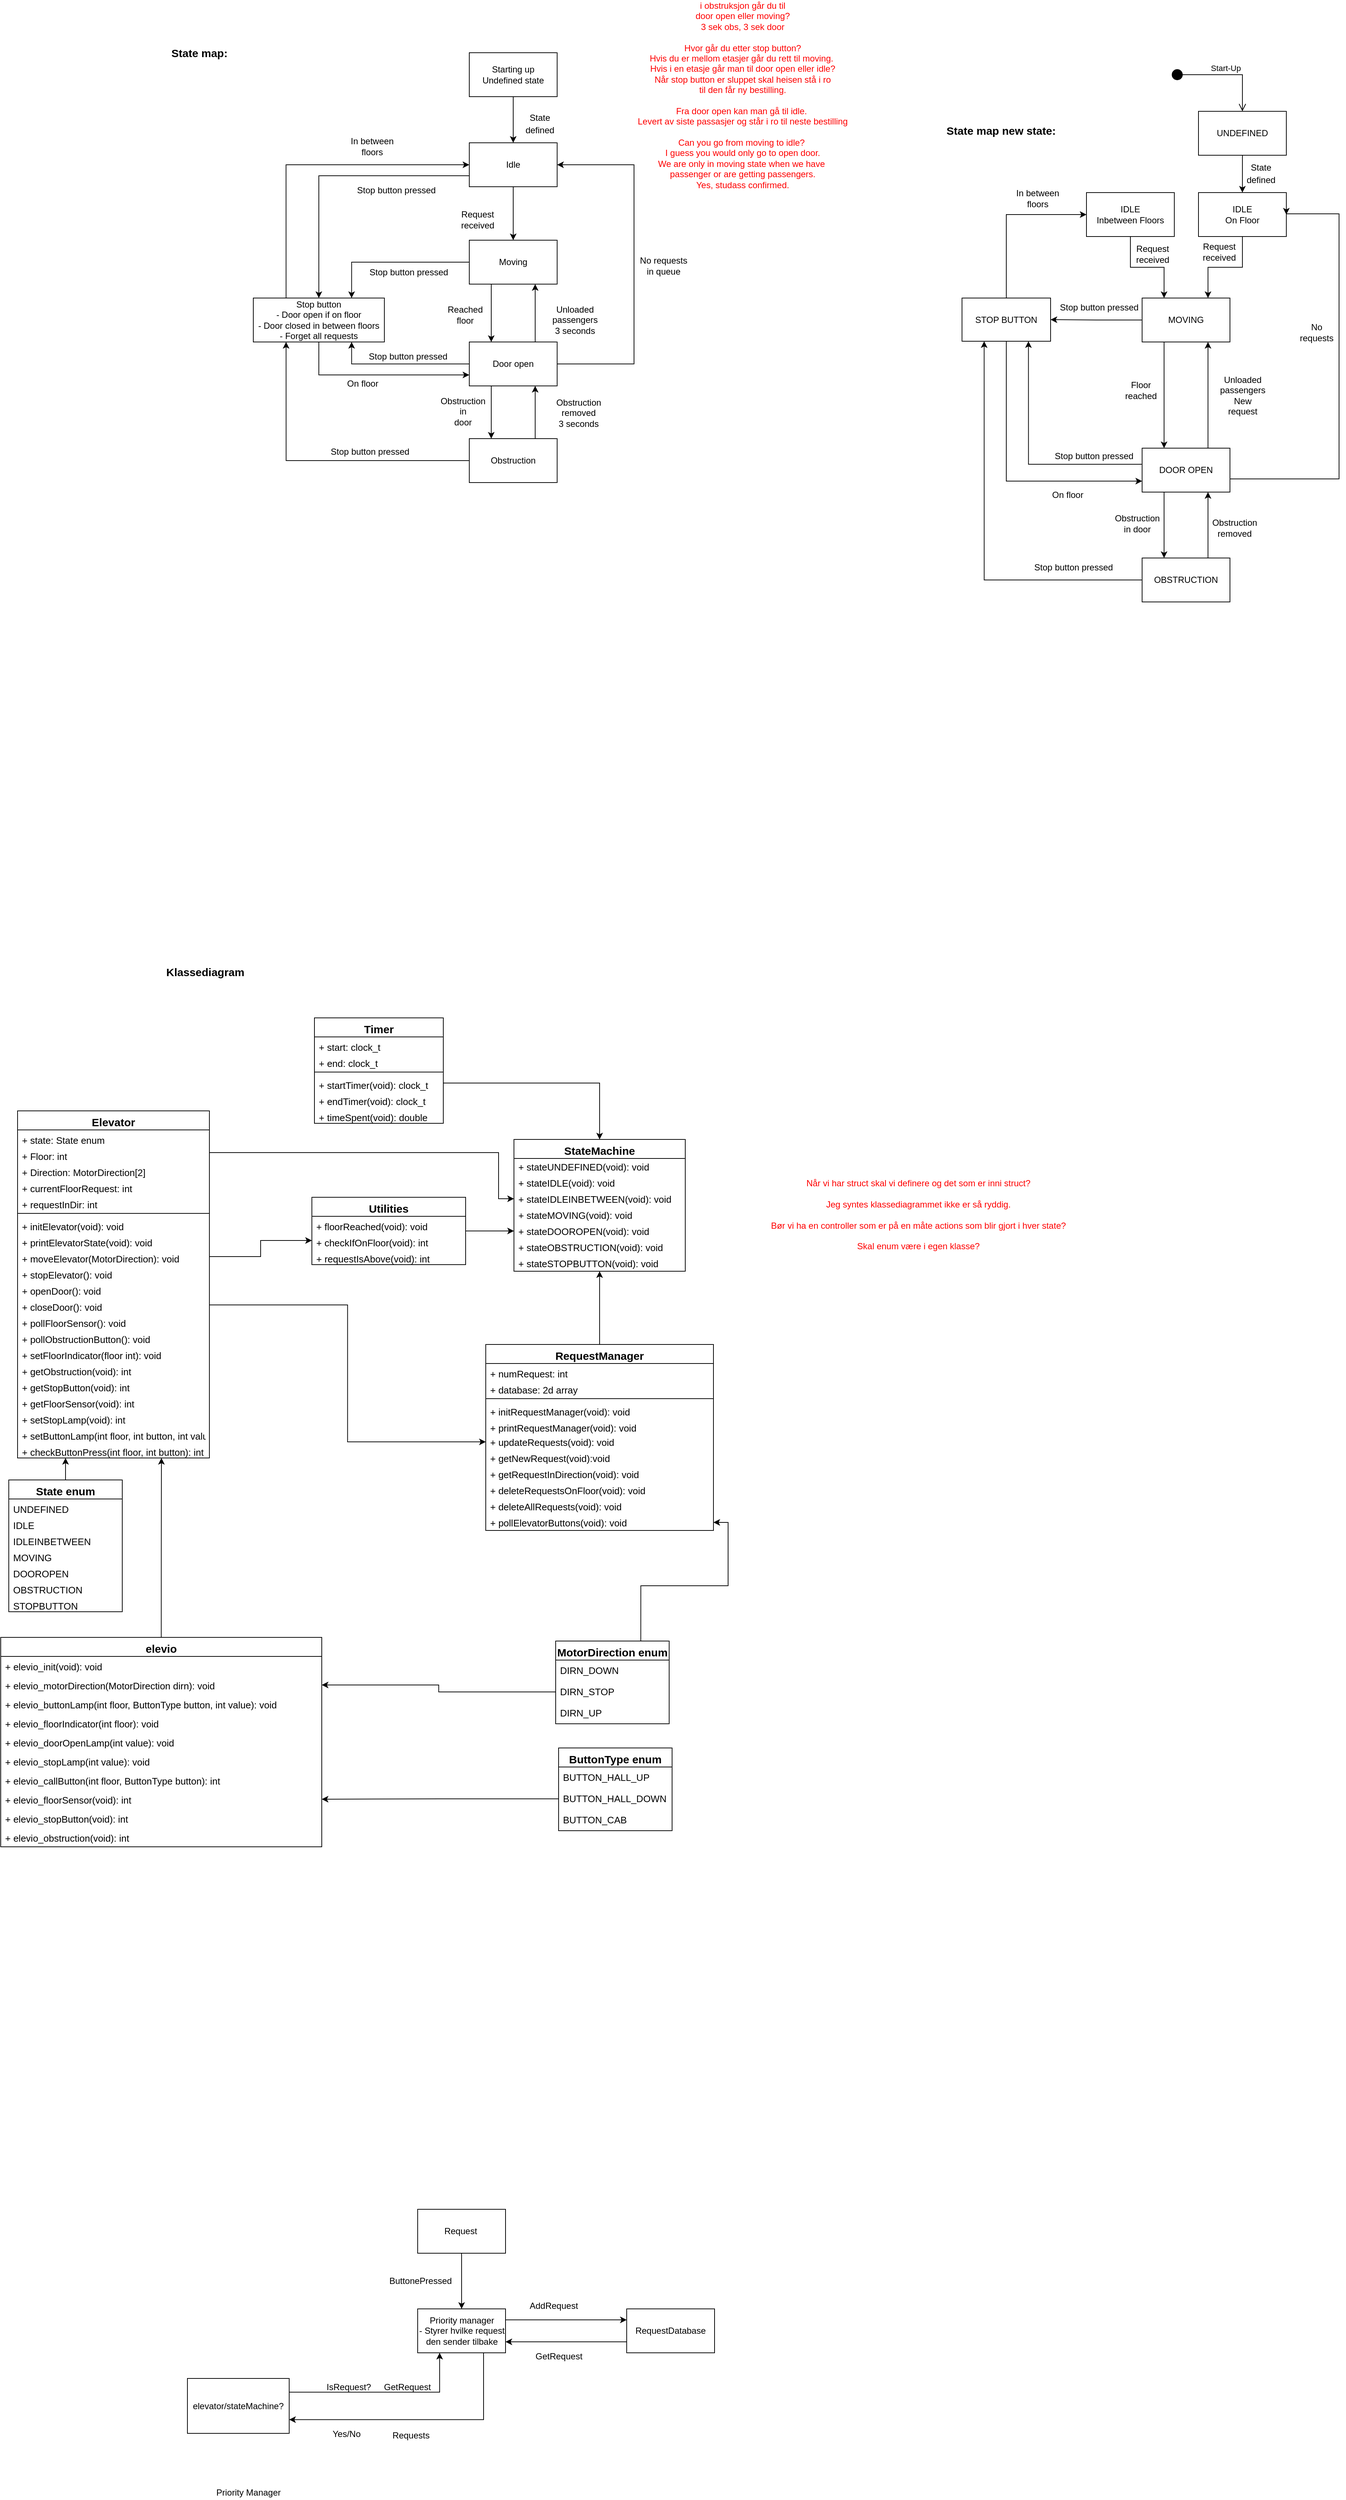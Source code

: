 <mxfile version="16.6.5" type="github">
  <diagram id="8NEq0hroGglhktnPBBMH" name="Page-1">
    <mxGraphModel dx="1985" dy="764" grid="0" gridSize="10" guides="1" tooltips="1" connect="1" arrows="1" fold="1" page="1" pageScale="1" pageWidth="827" pageHeight="1169" math="0" shadow="0">
      <root>
        <mxCell id="0" />
        <mxCell id="1" parent="0" />
        <mxCell id="E1bPl1AIaGPnapOTr_YQ-4" style="edgeStyle=orthogonalEdgeStyle;rounded=0;orthogonalLoop=1;jettySize=auto;html=1;exitX=0.5;exitY=1;exitDx=0;exitDy=0;entryX=0.5;entryY=0;entryDx=0;entryDy=0;" parent="1" source="E1bPl1AIaGPnapOTr_YQ-1" target="E1bPl1AIaGPnapOTr_YQ-2" edge="1">
          <mxGeometry relative="1" as="geometry" />
        </mxCell>
        <mxCell id="E1bPl1AIaGPnapOTr_YQ-1" value="Starting up&lt;br&gt;Undefined state" style="rounded=0;whiteSpace=wrap;html=1;" parent="1" vertex="1">
          <mxGeometry x="436" y="383" width="120" height="60" as="geometry" />
        </mxCell>
        <mxCell id="ezmMmhLHtiu1pCIrmiN--1" style="edgeStyle=orthogonalEdgeStyle;rounded=0;orthogonalLoop=1;jettySize=auto;html=1;exitX=0.5;exitY=1;exitDx=0;exitDy=0;" parent="1" source="E1bPl1AIaGPnapOTr_YQ-2" target="E1bPl1AIaGPnapOTr_YQ-5" edge="1">
          <mxGeometry relative="1" as="geometry" />
        </mxCell>
        <mxCell id="4tiK1OGF5JwUkhK5aCOU-34" style="edgeStyle=orthogonalEdgeStyle;rounded=0;orthogonalLoop=1;jettySize=auto;html=1;exitX=0;exitY=0.75;exitDx=0;exitDy=0;entryX=0.5;entryY=0;entryDx=0;entryDy=0;" parent="1" source="E1bPl1AIaGPnapOTr_YQ-2" target="E1bPl1AIaGPnapOTr_YQ-17" edge="1">
          <mxGeometry relative="1" as="geometry" />
        </mxCell>
        <mxCell id="E1bPl1AIaGPnapOTr_YQ-2" value="Idle" style="rounded=0;whiteSpace=wrap;html=1;" parent="1" vertex="1">
          <mxGeometry x="436" y="506" width="120" height="60" as="geometry" />
        </mxCell>
        <mxCell id="E1bPl1AIaGPnapOTr_YQ-13" style="edgeStyle=orthogonalEdgeStyle;rounded=0;orthogonalLoop=1;jettySize=auto;html=1;exitX=0.25;exitY=1;exitDx=0;exitDy=0;entryX=0.25;entryY=0;entryDx=0;entryDy=0;" parent="1" source="E1bPl1AIaGPnapOTr_YQ-5" target="E1bPl1AIaGPnapOTr_YQ-12" edge="1">
          <mxGeometry relative="1" as="geometry" />
        </mxCell>
        <mxCell id="E1bPl1AIaGPnapOTr_YQ-26" style="edgeStyle=orthogonalEdgeStyle;rounded=0;orthogonalLoop=1;jettySize=auto;html=1;exitX=0;exitY=0.5;exitDx=0;exitDy=0;entryX=0.75;entryY=0;entryDx=0;entryDy=0;fontSize=12;" parent="1" source="E1bPl1AIaGPnapOTr_YQ-5" target="E1bPl1AIaGPnapOTr_YQ-17" edge="1">
          <mxGeometry relative="1" as="geometry" />
        </mxCell>
        <mxCell id="E1bPl1AIaGPnapOTr_YQ-5" value="&lt;div&gt;Moving&lt;/div&gt;" style="rounded=0;whiteSpace=wrap;html=1;" parent="1" vertex="1">
          <mxGeometry x="436" y="639" width="120" height="60" as="geometry" />
        </mxCell>
        <mxCell id="E1bPl1AIaGPnapOTr_YQ-9" value="Request&lt;br&gt;received" style="text;html=1;align=center;verticalAlign=middle;resizable=0;points=[];autosize=1;strokeColor=none;fillColor=none;" parent="1" vertex="1">
          <mxGeometry x="419" y="595" width="55" height="32" as="geometry" />
        </mxCell>
        <mxCell id="E1bPl1AIaGPnapOTr_YQ-15" style="edgeStyle=orthogonalEdgeStyle;rounded=0;orthogonalLoop=1;jettySize=auto;html=1;exitX=0.75;exitY=0;exitDx=0;exitDy=0;entryX=0.75;entryY=1;entryDx=0;entryDy=0;" parent="1" source="E1bPl1AIaGPnapOTr_YQ-12" target="E1bPl1AIaGPnapOTr_YQ-5" edge="1">
          <mxGeometry relative="1" as="geometry" />
        </mxCell>
        <mxCell id="E1bPl1AIaGPnapOTr_YQ-22" style="edgeStyle=orthogonalEdgeStyle;rounded=0;orthogonalLoop=1;jettySize=auto;html=1;exitX=0.25;exitY=1;exitDx=0;exitDy=0;entryX=0.25;entryY=0;entryDx=0;entryDy=0;fontSize=12;" parent="1" source="E1bPl1AIaGPnapOTr_YQ-12" target="E1bPl1AIaGPnapOTr_YQ-18" edge="1">
          <mxGeometry relative="1" as="geometry" />
        </mxCell>
        <mxCell id="E1bPl1AIaGPnapOTr_YQ-27" style="edgeStyle=orthogonalEdgeStyle;rounded=0;orthogonalLoop=1;jettySize=auto;html=1;exitX=0;exitY=0.5;exitDx=0;exitDy=0;entryX=0.75;entryY=1;entryDx=0;entryDy=0;fontSize=12;" parent="1" source="E1bPl1AIaGPnapOTr_YQ-12" target="E1bPl1AIaGPnapOTr_YQ-17" edge="1">
          <mxGeometry relative="1" as="geometry" />
        </mxCell>
        <mxCell id="8vma9-YD2CByXny156sw-105" style="edgeStyle=orthogonalEdgeStyle;rounded=0;orthogonalLoop=1;jettySize=auto;html=1;exitX=1;exitY=0.5;exitDx=0;exitDy=0;entryX=1;entryY=0.5;entryDx=0;entryDy=0;fontSize=12;fontColor=#FF0000;" parent="1" source="E1bPl1AIaGPnapOTr_YQ-12" target="E1bPl1AIaGPnapOTr_YQ-2" edge="1">
          <mxGeometry relative="1" as="geometry">
            <Array as="points">
              <mxPoint x="661" y="808" />
              <mxPoint x="661" y="536" />
            </Array>
          </mxGeometry>
        </mxCell>
        <mxCell id="E1bPl1AIaGPnapOTr_YQ-12" value="Door open" style="rounded=0;whiteSpace=wrap;html=1;" parent="1" vertex="1">
          <mxGeometry x="436" y="778" width="120" height="60" as="geometry" />
        </mxCell>
        <mxCell id="E1bPl1AIaGPnapOTr_YQ-14" value="Reached&lt;br&gt;floor" style="text;html=1;align=center;verticalAlign=middle;resizable=0;points=[];autosize=1;strokeColor=none;fillColor=none;" parent="1" vertex="1">
          <mxGeometry x="400.5" y="725" width="58" height="32" as="geometry" />
        </mxCell>
        <mxCell id="E1bPl1AIaGPnapOTr_YQ-16" value="Unloaded &lt;br&gt;passengers&lt;br&gt;3 seconds" style="text;html=1;align=center;verticalAlign=middle;resizable=0;points=[];autosize=1;strokeColor=none;fillColor=none;" parent="1" vertex="1">
          <mxGeometry x="544" y="725" width="72" height="46" as="geometry" />
        </mxCell>
        <mxCell id="E1bPl1AIaGPnapOTr_YQ-31" style="edgeStyle=orthogonalEdgeStyle;rounded=0;orthogonalLoop=1;jettySize=auto;html=1;exitX=0.25;exitY=0;exitDx=0;exitDy=0;entryX=0;entryY=0.5;entryDx=0;entryDy=0;fontSize=12;" parent="1" source="E1bPl1AIaGPnapOTr_YQ-17" target="E1bPl1AIaGPnapOTr_YQ-2" edge="1">
          <mxGeometry relative="1" as="geometry" />
        </mxCell>
        <mxCell id="8vma9-YD2CByXny156sw-109" style="edgeStyle=orthogonalEdgeStyle;rounded=0;orthogonalLoop=1;jettySize=auto;html=1;exitX=0.5;exitY=1;exitDx=0;exitDy=0;entryX=0;entryY=0.75;entryDx=0;entryDy=0;fontSize=12;fontColor=#000000;" parent="1" source="E1bPl1AIaGPnapOTr_YQ-17" target="E1bPl1AIaGPnapOTr_YQ-12" edge="1">
          <mxGeometry relative="1" as="geometry" />
        </mxCell>
        <mxCell id="E1bPl1AIaGPnapOTr_YQ-17" value="&lt;div&gt;Stop button&lt;br&gt;&lt;/div&gt;- Door open if on floor&lt;br&gt;- Door closed in between floors&lt;br&gt;- Forget all requests" style="rounded=0;whiteSpace=wrap;html=1;" parent="1" vertex="1">
          <mxGeometry x="141" y="718" width="179" height="60" as="geometry" />
        </mxCell>
        <mxCell id="E1bPl1AIaGPnapOTr_YQ-24" style="edgeStyle=orthogonalEdgeStyle;rounded=0;orthogonalLoop=1;jettySize=auto;html=1;exitX=0.75;exitY=0;exitDx=0;exitDy=0;entryX=0.75;entryY=1;entryDx=0;entryDy=0;fontSize=12;" parent="1" source="E1bPl1AIaGPnapOTr_YQ-18" target="E1bPl1AIaGPnapOTr_YQ-12" edge="1">
          <mxGeometry relative="1" as="geometry" />
        </mxCell>
        <mxCell id="8vma9-YD2CByXny156sw-1" style="edgeStyle=orthogonalEdgeStyle;rounded=0;orthogonalLoop=1;jettySize=auto;html=1;exitX=0;exitY=0.5;exitDx=0;exitDy=0;entryX=0.25;entryY=1;entryDx=0;entryDy=0;" parent="1" source="E1bPl1AIaGPnapOTr_YQ-18" target="E1bPl1AIaGPnapOTr_YQ-17" edge="1">
          <mxGeometry relative="1" as="geometry" />
        </mxCell>
        <mxCell id="E1bPl1AIaGPnapOTr_YQ-18" value="&lt;div&gt;Obstruction&lt;/div&gt;" style="rounded=0;whiteSpace=wrap;html=1;" parent="1" vertex="1">
          <mxGeometry x="436" y="910" width="120" height="60" as="geometry" />
        </mxCell>
        <mxCell id="E1bPl1AIaGPnapOTr_YQ-19" value="&lt;font style=&quot;font-size: 15px&quot;&gt;&lt;b&gt;State map:&lt;/b&gt;&lt;/font&gt;" style="text;html=1;align=center;verticalAlign=middle;resizable=0;points=[];autosize=1;strokeColor=none;fillColor=none;" parent="1" vertex="1">
          <mxGeometry x="23" y="373" width="87" height="19" as="geometry" />
        </mxCell>
        <mxCell id="E1bPl1AIaGPnapOTr_YQ-21" value="&lt;font style=&quot;font-size: 12px&quot;&gt;State&lt;br&gt;&lt;/font&gt;&lt;div&gt;&lt;font style=&quot;font-size: 12px&quot;&gt;defined&lt;/font&gt;&lt;/div&gt;" style="text;html=1;align=center;verticalAlign=middle;resizable=0;points=[];autosize=1;strokeColor=none;fillColor=none;fontSize=14;" parent="1" vertex="1">
          <mxGeometry x="507" y="459" width="49" height="39" as="geometry" />
        </mxCell>
        <mxCell id="E1bPl1AIaGPnapOTr_YQ-23" value="&lt;div&gt;Obstruction&lt;/div&gt;&lt;div&gt;in&lt;/div&gt;&lt;div&gt;door&lt;br&gt;&lt;/div&gt;" style="text;html=1;align=center;verticalAlign=middle;resizable=0;points=[];autosize=1;strokeColor=none;fillColor=none;fontSize=12;" parent="1" vertex="1">
          <mxGeometry x="391" y="850" width="71" height="46" as="geometry" />
        </mxCell>
        <mxCell id="E1bPl1AIaGPnapOTr_YQ-25" value="Obstruction&lt;br&gt;&lt;div&gt;removed&lt;/div&gt;&lt;div&gt;3 seconds&lt;br&gt;&lt;/div&gt;" style="text;html=1;align=center;verticalAlign=middle;resizable=0;points=[];autosize=1;strokeColor=none;fillColor=none;fontSize=12;" parent="1" vertex="1">
          <mxGeometry x="549" y="852" width="71" height="46" as="geometry" />
        </mxCell>
        <mxCell id="E1bPl1AIaGPnapOTr_YQ-30" value="Stop button pressed" style="text;html=1;align=center;verticalAlign=middle;resizable=0;points=[];autosize=1;strokeColor=none;fillColor=none;fontSize=12;" parent="1" vertex="1">
          <mxGeometry x="294" y="674" width="117" height="18" as="geometry" />
        </mxCell>
        <mxCell id="E1bPl1AIaGPnapOTr_YQ-32" value="&lt;div&gt;In between &lt;br&gt;&lt;/div&gt;&lt;div&gt;floors&lt;br&gt;&lt;/div&gt;" style="text;html=1;align=center;verticalAlign=middle;resizable=0;points=[];autosize=1;strokeColor=none;fillColor=none;fontSize=12;" parent="1" vertex="1">
          <mxGeometry x="268" y="495" width="69" height="32" as="geometry" />
        </mxCell>
        <mxCell id="E1bPl1AIaGPnapOTr_YQ-35" value="Stop button pressed" style="text;html=1;align=center;verticalAlign=middle;resizable=0;points=[];autosize=1;strokeColor=none;fillColor=none;fontSize=12;" parent="1" vertex="1">
          <mxGeometry x="293" y="789" width="118" height="18" as="geometry" />
        </mxCell>
        <mxCell id="8vma9-YD2CByXny156sw-2" value="Stop button pressed" style="text;html=1;align=center;verticalAlign=middle;resizable=0;points=[];autosize=1;strokeColor=none;fillColor=none;fontSize=12;" parent="1" vertex="1">
          <mxGeometry x="241" y="919" width="118" height="18" as="geometry" />
        </mxCell>
        <mxCell id="8vma9-YD2CByXny156sw-7" value="&lt;b&gt;&lt;font style=&quot;font-size: 15px&quot;&gt;Klassediagram&lt;/font&gt;&lt;/b&gt;" style="text;html=1;align=center;verticalAlign=middle;resizable=0;points=[];autosize=1;strokeColor=none;fillColor=none;" parent="1" vertex="1">
          <mxGeometry x="16" y="1628" width="117" height="20" as="geometry" />
        </mxCell>
        <mxCell id="8vma9-YD2CByXny156sw-38" value="Elevator" style="swimlane;fontStyle=1;align=center;verticalAlign=top;childLayout=stackLayout;horizontal=1;startSize=26;horizontalStack=0;resizeParent=1;resizeParentMax=0;resizeLast=0;collapsible=1;marginBottom=0;rounded=0;fontSize=15;strokeColor=default;fillColor=none;" parent="1" vertex="1">
          <mxGeometry x="-181" y="1828" width="262" height="474" as="geometry" />
        </mxCell>
        <mxCell id="nlIJP6xhAfItz73Zc7wA-22" value="+ state: State enum" style="text;strokeColor=none;fillColor=none;align=left;verticalAlign=top;spacingLeft=4;spacingRight=4;overflow=hidden;rotatable=0;points=[[0,0.5],[1,0.5]];portConstraint=eastwest;rounded=0;fontSize=13;spacing=2;" parent="8vma9-YD2CByXny156sw-38" vertex="1">
          <mxGeometry y="26" width="262" height="22" as="geometry" />
        </mxCell>
        <mxCell id="8vma9-YD2CByXny156sw-42" value="+ Floor: int" style="text;strokeColor=none;fillColor=none;align=left;verticalAlign=top;spacingLeft=4;spacingRight=4;overflow=hidden;rotatable=0;points=[[0,0.5],[1,0.5]];portConstraint=eastwest;rounded=0;fontSize=13;" parent="8vma9-YD2CByXny156sw-38" vertex="1">
          <mxGeometry y="48" width="262" height="22" as="geometry" />
        </mxCell>
        <mxCell id="ezmMmhLHtiu1pCIrmiN--4" value="+ Direction: MotorDirection[2]" style="text;strokeColor=none;fillColor=none;align=left;verticalAlign=top;spacingLeft=4;spacingRight=4;overflow=hidden;rotatable=0;points=[[0,0.5],[1,0.5]];portConstraint=eastwest;rounded=0;fontSize=13;" parent="8vma9-YD2CByXny156sw-38" vertex="1">
          <mxGeometry y="70" width="262" height="22" as="geometry" />
        </mxCell>
        <mxCell id="0wdngHinSuh27ut5BOTm-25" value="+ currentFloorRequest: int" style="text;strokeColor=none;fillColor=none;align=left;verticalAlign=top;spacingLeft=4;spacingRight=4;overflow=hidden;rotatable=0;points=[[0,0.5],[1,0.5]];portConstraint=eastwest;rounded=0;fontSize=13;" vertex="1" parent="8vma9-YD2CByXny156sw-38">
          <mxGeometry y="92" width="262" height="22" as="geometry" />
        </mxCell>
        <mxCell id="8vma9-YD2CByXny156sw-44" value="+ requestInDir: int" style="text;strokeColor=none;fillColor=none;align=left;verticalAlign=top;spacingLeft=4;spacingRight=4;overflow=hidden;rotatable=0;points=[[0,0.5],[1,0.5]];portConstraint=eastwest;rounded=0;fontSize=13;" parent="8vma9-YD2CByXny156sw-38" vertex="1">
          <mxGeometry y="114" width="262" height="22" as="geometry" />
        </mxCell>
        <mxCell id="8vma9-YD2CByXny156sw-40" value="" style="line;strokeWidth=1;fillColor=none;align=left;verticalAlign=middle;spacingTop=-1;spacingLeft=3;spacingRight=3;rotatable=0;labelPosition=right;points=[];portConstraint=eastwest;rounded=0;fontSize=15;" parent="8vma9-YD2CByXny156sw-38" vertex="1">
          <mxGeometry y="136" width="262" height="8" as="geometry" />
        </mxCell>
        <mxCell id="nlIJP6xhAfItz73Zc7wA-23" value="+ initElevator(void): void" style="text;strokeColor=none;fillColor=none;align=left;verticalAlign=top;spacingLeft=4;spacingRight=4;overflow=hidden;rotatable=0;points=[[0,0.5],[1,0.5]];portConstraint=eastwest;rounded=0;fontSize=13;" parent="8vma9-YD2CByXny156sw-38" vertex="1">
          <mxGeometry y="144" width="262" height="22" as="geometry" />
        </mxCell>
        <mxCell id="EnAMBwSka9buMLvnO4fD-1" value="+ printElevatorState(void): void" style="text;strokeColor=none;fillColor=none;align=left;verticalAlign=top;spacingLeft=4;spacingRight=4;overflow=hidden;rotatable=0;points=[[0,0.5],[1,0.5]];portConstraint=eastwest;rounded=0;fontSize=13;" parent="8vma9-YD2CByXny156sw-38" vertex="1">
          <mxGeometry y="166" width="262" height="22" as="geometry" />
        </mxCell>
        <mxCell id="ezmMmhLHtiu1pCIrmiN--6" value="+ moveElevator(MotorDirection): void" style="text;strokeColor=none;fillColor=none;align=left;verticalAlign=top;spacingLeft=4;spacingRight=4;overflow=hidden;rotatable=0;points=[[0,0.5],[1,0.5]];portConstraint=eastwest;rounded=0;fontSize=13;" parent="8vma9-YD2CByXny156sw-38" vertex="1">
          <mxGeometry y="188" width="262" height="22" as="geometry" />
        </mxCell>
        <mxCell id="hNTc1dc5Zp9DsaBvD3bX-2" value="+ stopElevator(): void" style="text;strokeColor=none;fillColor=none;align=left;verticalAlign=top;spacingLeft=4;spacingRight=4;overflow=hidden;rotatable=0;points=[[0,0.5],[1,0.5]];portConstraint=eastwest;rounded=0;fontSize=13;" parent="8vma9-YD2CByXny156sw-38" vertex="1">
          <mxGeometry y="210" width="262" height="22" as="geometry" />
        </mxCell>
        <mxCell id="ezmMmhLHtiu1pCIrmiN--8" value="+ openDoor(): void" style="text;strokeColor=none;fillColor=none;align=left;verticalAlign=top;spacingLeft=4;spacingRight=4;overflow=hidden;rotatable=0;points=[[0,0.5],[1,0.5]];portConstraint=eastwest;rounded=0;fontSize=13;" parent="8vma9-YD2CByXny156sw-38" vertex="1">
          <mxGeometry y="232" width="262" height="22" as="geometry" />
        </mxCell>
        <mxCell id="0wdngHinSuh27ut5BOTm-26" value="+ closeDoor(): void" style="text;strokeColor=none;fillColor=none;align=left;verticalAlign=top;spacingLeft=4;spacingRight=4;overflow=hidden;rotatable=0;points=[[0,0.5],[1,0.5]];portConstraint=eastwest;rounded=0;fontSize=13;" vertex="1" parent="8vma9-YD2CByXny156sw-38">
          <mxGeometry y="254" width="262" height="22" as="geometry" />
        </mxCell>
        <mxCell id="0wdngHinSuh27ut5BOTm-27" value="+ pollFloorSensor(): void" style="text;strokeColor=none;fillColor=none;align=left;verticalAlign=top;spacingLeft=4;spacingRight=4;overflow=hidden;rotatable=0;points=[[0,0.5],[1,0.5]];portConstraint=eastwest;rounded=0;fontSize=13;" vertex="1" parent="8vma9-YD2CByXny156sw-38">
          <mxGeometry y="276" width="262" height="22" as="geometry" />
        </mxCell>
        <mxCell id="0wdngHinSuh27ut5BOTm-28" value="+ pollObstructionButton(): void" style="text;strokeColor=none;fillColor=none;align=left;verticalAlign=top;spacingLeft=4;spacingRight=4;overflow=hidden;rotatable=0;points=[[0,0.5],[1,0.5]];portConstraint=eastwest;rounded=0;fontSize=13;" vertex="1" parent="8vma9-YD2CByXny156sw-38">
          <mxGeometry y="298" width="262" height="22" as="geometry" />
        </mxCell>
        <mxCell id="0wdngHinSuh27ut5BOTm-80" value="+ setFloorIndicator(floor int): void" style="text;strokeColor=none;fillColor=none;align=left;verticalAlign=top;spacingLeft=4;spacingRight=4;overflow=hidden;rotatable=0;points=[[0,0.5],[1,0.5]];portConstraint=eastwest;rounded=0;fontSize=13;" vertex="1" parent="8vma9-YD2CByXny156sw-38">
          <mxGeometry y="320" width="262" height="22" as="geometry" />
        </mxCell>
        <mxCell id="0wdngHinSuh27ut5BOTm-81" value="+ getObstruction(void): int" style="text;strokeColor=none;fillColor=none;align=left;verticalAlign=top;spacingLeft=4;spacingRight=4;overflow=hidden;rotatable=0;points=[[0,0.5],[1,0.5]];portConstraint=eastwest;rounded=0;fontSize=13;" vertex="1" parent="8vma9-YD2CByXny156sw-38">
          <mxGeometry y="342" width="262" height="22" as="geometry" />
        </mxCell>
        <mxCell id="0wdngHinSuh27ut5BOTm-82" value="+ getStopButton(void): int" style="text;strokeColor=none;fillColor=none;align=left;verticalAlign=top;spacingLeft=4;spacingRight=4;overflow=hidden;rotatable=0;points=[[0,0.5],[1,0.5]];portConstraint=eastwest;rounded=0;fontSize=13;" vertex="1" parent="8vma9-YD2CByXny156sw-38">
          <mxGeometry y="364" width="262" height="22" as="geometry" />
        </mxCell>
        <mxCell id="0wdngHinSuh27ut5BOTm-88" value="+ getFloorSensor(void): int" style="text;strokeColor=none;fillColor=none;align=left;verticalAlign=top;spacingLeft=4;spacingRight=4;overflow=hidden;rotatable=0;points=[[0,0.5],[1,0.5]];portConstraint=eastwest;rounded=0;fontSize=13;" vertex="1" parent="8vma9-YD2CByXny156sw-38">
          <mxGeometry y="386" width="262" height="22" as="geometry" />
        </mxCell>
        <mxCell id="0wdngHinSuh27ut5BOTm-84" value="+ setStopLamp(void): int" style="text;strokeColor=none;fillColor=none;align=left;verticalAlign=top;spacingLeft=4;spacingRight=4;overflow=hidden;rotatable=0;points=[[0,0.5],[1,0.5]];portConstraint=eastwest;rounded=0;fontSize=13;" vertex="1" parent="8vma9-YD2CByXny156sw-38">
          <mxGeometry y="408" width="262" height="22" as="geometry" />
        </mxCell>
        <mxCell id="0wdngHinSuh27ut5BOTm-85" value="+ setButtonLamp(int floor, int button, int value): void" style="text;strokeColor=none;fillColor=none;align=left;verticalAlign=top;spacingLeft=4;spacingRight=4;overflow=hidden;rotatable=0;points=[[0,0.5],[1,0.5]];portConstraint=eastwest;rounded=0;fontSize=13;" vertex="1" parent="8vma9-YD2CByXny156sw-38">
          <mxGeometry y="430" width="262" height="22" as="geometry" />
        </mxCell>
        <mxCell id="ezmMmhLHtiu1pCIrmiN--59" value="+ checkButtonPress(int floor, int button): int" style="text;strokeColor=none;fillColor=none;align=left;verticalAlign=top;spacingLeft=4;spacingRight=4;overflow=hidden;rotatable=0;points=[[0,0.5],[1,0.5]];portConstraint=eastwest;rounded=0;fontSize=13;" parent="8vma9-YD2CByXny156sw-38" vertex="1">
          <mxGeometry y="452" width="262" height="22" as="geometry" />
        </mxCell>
        <mxCell id="8vma9-YD2CByXny156sw-99" style="edgeStyle=orthogonalEdgeStyle;rounded=0;orthogonalLoop=1;jettySize=auto;html=1;exitX=0.5;exitY=0;exitDx=0;exitDy=0;fontSize=12;entryX=0.5;entryY=1;entryDx=0;entryDy=0;" parent="1" source="8vma9-YD2CByXny156sw-49" edge="1" target="8vma9-YD2CByXny156sw-90">
          <mxGeometry relative="1" as="geometry">
            <mxPoint x="395" y="2082" as="targetPoint" />
          </mxGeometry>
        </mxCell>
        <mxCell id="8vma9-YD2CByXny156sw-49" value="RequestManager" style="swimlane;fontStyle=1;align=center;verticalAlign=top;childLayout=stackLayout;horizontal=1;startSize=26;horizontalStack=0;resizeParent=1;resizeParentMax=0;resizeLast=0;collapsible=1;marginBottom=0;rounded=0;fontSize=15;strokeColor=default;fillColor=none;" parent="1" vertex="1">
          <mxGeometry x="458.5" y="2147" width="311" height="254" as="geometry" />
        </mxCell>
        <mxCell id="ezmMmhLHtiu1pCIrmiN--47" value="+ numRequest: int" style="text;strokeColor=none;fillColor=none;align=left;verticalAlign=top;spacingLeft=4;spacingRight=4;overflow=hidden;rotatable=0;points=[[0,0.5],[1,0.5]];portConstraint=eastwest;rounded=0;fontSize=13;" parent="8vma9-YD2CByXny156sw-49" vertex="1">
          <mxGeometry y="26" width="311" height="22" as="geometry" />
        </mxCell>
        <mxCell id="0wdngHinSuh27ut5BOTm-31" value="+ database: 2d array" style="text;strokeColor=none;fillColor=none;align=left;verticalAlign=top;spacingLeft=4;spacingRight=4;overflow=hidden;rotatable=0;points=[[0,0.5],[1,0.5]];portConstraint=eastwest;rounded=0;fontSize=13;" vertex="1" parent="8vma9-YD2CByXny156sw-49">
          <mxGeometry y="48" width="311" height="22" as="geometry" />
        </mxCell>
        <mxCell id="8vma9-YD2CByXny156sw-51" value="" style="line;strokeWidth=1;fillColor=none;align=left;verticalAlign=middle;spacingTop=-1;spacingLeft=3;spacingRight=3;rotatable=0;labelPosition=right;points=[];portConstraint=eastwest;rounded=0;fontSize=15;" parent="8vma9-YD2CByXny156sw-49" vertex="1">
          <mxGeometry y="70" width="311" height="8" as="geometry" />
        </mxCell>
        <mxCell id="8vma9-YD2CByXny156sw-52" value="+ initRequestManager(void): void" style="text;strokeColor=none;fillColor=none;align=left;verticalAlign=top;spacingLeft=4;spacingRight=4;overflow=hidden;rotatable=0;points=[[0,0.5],[1,0.5]];portConstraint=eastwest;rounded=0;fontSize=13;" parent="8vma9-YD2CByXny156sw-49" vertex="1">
          <mxGeometry y="78" width="311" height="22" as="geometry" />
        </mxCell>
        <mxCell id="0wdngHinSuh27ut5BOTm-29" value="+ printRequestManager(void): void" style="text;strokeColor=none;fillColor=none;align=left;verticalAlign=top;spacingLeft=4;spacingRight=4;overflow=hidden;rotatable=0;points=[[0,0.5],[1,0.5]];portConstraint=eastwest;rounded=0;fontSize=13;" vertex="1" parent="8vma9-YD2CByXny156sw-49">
          <mxGeometry y="100" width="311" height="22" as="geometry" />
        </mxCell>
        <mxCell id="8vma9-YD2CByXny156sw-88" value="+ updateRequests(void): void" style="text;strokeColor=none;fillColor=none;align=left;verticalAlign=middle;spacingLeft=4;spacingRight=4;overflow=hidden;rotatable=0;points=[[0,0.5],[1,0.5]];portConstraint=eastwest;rounded=0;fontSize=13;" parent="8vma9-YD2CByXny156sw-49" vertex="1">
          <mxGeometry y="122" width="311" height="22" as="geometry" />
        </mxCell>
        <mxCell id="hNTc1dc5Zp9DsaBvD3bX-1" value="+ getNewRequest(void):void" style="text;strokeColor=none;fillColor=none;align=left;verticalAlign=middle;spacingLeft=4;spacingRight=4;overflow=hidden;rotatable=0;points=[[0,0.5],[1,0.5]];portConstraint=eastwest;rounded=0;fontSize=13;" parent="8vma9-YD2CByXny156sw-49" vertex="1">
          <mxGeometry y="144" width="311" height="22" as="geometry" />
        </mxCell>
        <mxCell id="nlIJP6xhAfItz73Zc7wA-25" value="+ getRequestInDirection(void): void" style="text;strokeColor=none;fillColor=none;align=left;verticalAlign=middle;spacingLeft=4;spacingRight=4;overflow=hidden;rotatable=0;points=[[0,0.5],[1,0.5]];portConstraint=eastwest;rounded=0;fontSize=13;" parent="8vma9-YD2CByXny156sw-49" vertex="1">
          <mxGeometry y="166" width="311" height="22" as="geometry" />
        </mxCell>
        <mxCell id="nlIJP6xhAfItz73Zc7wA-27" value="+ deleteRequestsOnFloor(void): void" style="text;strokeColor=none;fillColor=none;align=left;verticalAlign=middle;spacingLeft=4;spacingRight=4;overflow=hidden;rotatable=0;points=[[0,0.5],[1,0.5]];portConstraint=eastwest;rounded=0;fontSize=13;" parent="8vma9-YD2CByXny156sw-49" vertex="1">
          <mxGeometry y="188" width="311" height="22" as="geometry" />
        </mxCell>
        <mxCell id="nlIJP6xhAfItz73Zc7wA-28" value="+ deleteAllRequests(void): void" style="text;strokeColor=none;fillColor=none;align=left;verticalAlign=middle;spacingLeft=4;spacingRight=4;overflow=hidden;rotatable=0;points=[[0,0.5],[1,0.5]];portConstraint=eastwest;rounded=0;fontSize=13;" parent="8vma9-YD2CByXny156sw-49" vertex="1">
          <mxGeometry y="210" width="311" height="22" as="geometry" />
        </mxCell>
        <mxCell id="0wdngHinSuh27ut5BOTm-30" value="+ pollElevatorButtons(void): void" style="text;strokeColor=none;fillColor=none;align=left;verticalAlign=middle;spacingLeft=4;spacingRight=4;overflow=hidden;rotatable=0;points=[[0,0.5],[1,0.5]];portConstraint=eastwest;rounded=0;fontSize=13;" vertex="1" parent="8vma9-YD2CByXny156sw-49">
          <mxGeometry y="232" width="311" height="22" as="geometry" />
        </mxCell>
        <mxCell id="8vma9-YD2CByXny156sw-58" value="Timer" style="swimlane;fontStyle=1;align=center;verticalAlign=top;childLayout=stackLayout;horizontal=1;startSize=26;horizontalStack=0;resizeParent=1;resizeParentMax=0;resizeLast=0;collapsible=1;marginBottom=0;rounded=0;fontSize=15;strokeColor=default;fillColor=none;" parent="1" vertex="1">
          <mxGeometry x="224.5" y="1701" width="176" height="144" as="geometry" />
        </mxCell>
        <mxCell id="8vma9-YD2CByXny156sw-61" value="+ start: clock_t" style="text;strokeColor=none;fillColor=none;align=left;verticalAlign=top;spacingLeft=4;spacingRight=4;overflow=hidden;rotatable=0;points=[[0,0.5],[1,0.5]];portConstraint=eastwest;rounded=0;fontSize=13;spacing=2;" parent="8vma9-YD2CByXny156sw-58" vertex="1">
          <mxGeometry y="26" width="176" height="22" as="geometry" />
        </mxCell>
        <mxCell id="0wdngHinSuh27ut5BOTm-48" value="+ end: clock_t" style="text;strokeColor=none;fillColor=none;align=left;verticalAlign=top;spacingLeft=4;spacingRight=4;overflow=hidden;rotatable=0;points=[[0,0.5],[1,0.5]];portConstraint=eastwest;rounded=0;fontSize=13;" vertex="1" parent="8vma9-YD2CByXny156sw-58">
          <mxGeometry y="48" width="176" height="22" as="geometry" />
        </mxCell>
        <mxCell id="8vma9-YD2CByXny156sw-60" value="" style="line;strokeWidth=1;fillColor=none;align=left;verticalAlign=middle;spacingTop=-1;spacingLeft=3;spacingRight=3;rotatable=0;labelPosition=right;points=[];portConstraint=eastwest;rounded=0;fontSize=15;" parent="8vma9-YD2CByXny156sw-58" vertex="1">
          <mxGeometry y="70" width="176" height="8" as="geometry" />
        </mxCell>
        <mxCell id="8vma9-YD2CByXny156sw-62" value="+ startTimer(void): clock_t" style="text;strokeColor=none;fillColor=none;align=left;verticalAlign=top;spacingLeft=4;spacingRight=4;overflow=hidden;rotatable=0;points=[[0,0.5],[1,0.5]];portConstraint=eastwest;rounded=0;fontSize=13;" parent="8vma9-YD2CByXny156sw-58" vertex="1">
          <mxGeometry y="78" width="176" height="22" as="geometry" />
        </mxCell>
        <mxCell id="0wdngHinSuh27ut5BOTm-50" value="+ endTimer(void): clock_t" style="text;strokeColor=none;fillColor=none;align=left;verticalAlign=top;spacingLeft=4;spacingRight=4;overflow=hidden;rotatable=0;points=[[0,0.5],[1,0.5]];portConstraint=eastwest;rounded=0;fontSize=13;" vertex="1" parent="8vma9-YD2CByXny156sw-58">
          <mxGeometry y="100" width="176" height="22" as="geometry" />
        </mxCell>
        <mxCell id="nlIJP6xhAfItz73Zc7wA-29" value="+ timeSpent(void): double" style="text;strokeColor=none;fillColor=none;align=left;verticalAlign=top;spacingLeft=4;spacingRight=4;overflow=hidden;rotatable=0;points=[[0,0.5],[1,0.5]];portConstraint=eastwest;rounded=0;fontSize=13;" parent="8vma9-YD2CByXny156sw-58" vertex="1">
          <mxGeometry y="122" width="176" height="22" as="geometry" />
        </mxCell>
        <mxCell id="0wdngHinSuh27ut5BOTm-86" style="edgeStyle=orthogonalEdgeStyle;rounded=0;orthogonalLoop=1;jettySize=auto;html=1;exitX=0.5;exitY=0;exitDx=0;exitDy=0;entryX=0.75;entryY=1;entryDx=0;entryDy=0;fontSize=13;fontColor=#000000;" edge="1" parent="1" source="8vma9-YD2CByXny156sw-65" target="8vma9-YD2CByXny156sw-38">
          <mxGeometry relative="1" as="geometry" />
        </mxCell>
        <mxCell id="8vma9-YD2CByXny156sw-65" value="elevio" style="swimlane;fontStyle=1;align=center;verticalAlign=top;childLayout=stackLayout;horizontal=1;startSize=26;horizontalStack=0;resizeParent=1;resizeParentMax=0;resizeLast=0;collapsible=1;marginBottom=0;rounded=0;fontSize=15;strokeColor=default;fillColor=none;" parent="1" vertex="1">
          <mxGeometry x="-204" y="2547" width="438.5" height="286" as="geometry" />
        </mxCell>
        <mxCell id="8vma9-YD2CByXny156sw-68" value="+ elevio_init(void): void" style="text;strokeColor=none;fillColor=none;align=left;verticalAlign=top;spacingLeft=4;spacingRight=4;overflow=hidden;rotatable=0;points=[[0,0.5],[1,0.5]];portConstraint=eastwest;rounded=0;fontSize=13;" parent="8vma9-YD2CByXny156sw-65" vertex="1">
          <mxGeometry y="26" width="438.5" height="26" as="geometry" />
        </mxCell>
        <mxCell id="8vma9-YD2CByXny156sw-70" value="+ elevio_motorDirection(MotorDirection dirn): void" style="text;strokeColor=none;fillColor=none;align=left;verticalAlign=top;spacingLeft=4;spacingRight=4;overflow=hidden;rotatable=0;points=[[0,0.5],[1,0.5]];portConstraint=eastwest;rounded=0;fontSize=13;" parent="8vma9-YD2CByXny156sw-65" vertex="1">
          <mxGeometry y="52" width="438.5" height="26" as="geometry" />
        </mxCell>
        <mxCell id="8vma9-YD2CByXny156sw-74" value="+ elevio_buttonLamp(int floor, ButtonType button, int value): void" style="text;strokeColor=none;fillColor=none;align=left;verticalAlign=top;spacingLeft=4;spacingRight=4;overflow=hidden;rotatable=0;points=[[0,0.5],[1,0.5]];portConstraint=eastwest;rounded=0;fontSize=13;" parent="8vma9-YD2CByXny156sw-65" vertex="1">
          <mxGeometry y="78" width="438.5" height="26" as="geometry" />
        </mxCell>
        <mxCell id="8vma9-YD2CByXny156sw-75" value="+ elevio_floorIndicator(int floor): void" style="text;strokeColor=none;fillColor=none;align=left;verticalAlign=top;spacingLeft=4;spacingRight=4;overflow=hidden;rotatable=0;points=[[0,0.5],[1,0.5]];portConstraint=eastwest;rounded=0;fontSize=13;" parent="8vma9-YD2CByXny156sw-65" vertex="1">
          <mxGeometry y="104" width="438.5" height="26" as="geometry" />
        </mxCell>
        <mxCell id="8vma9-YD2CByXny156sw-76" value="+ elevio_doorOpenLamp(int value): void" style="text;strokeColor=none;fillColor=none;align=left;verticalAlign=top;spacingLeft=4;spacingRight=4;overflow=hidden;rotatable=0;points=[[0,0.5],[1,0.5]];portConstraint=eastwest;rounded=0;fontSize=13;" parent="8vma9-YD2CByXny156sw-65" vertex="1">
          <mxGeometry y="130" width="438.5" height="26" as="geometry" />
        </mxCell>
        <mxCell id="8vma9-YD2CByXny156sw-77" value="+ elevio_stopLamp(int value): void" style="text;strokeColor=none;fillColor=none;align=left;verticalAlign=top;spacingLeft=4;spacingRight=4;overflow=hidden;rotatable=0;points=[[0,0.5],[1,0.5]];portConstraint=eastwest;rounded=0;fontSize=13;" parent="8vma9-YD2CByXny156sw-65" vertex="1">
          <mxGeometry y="156" width="438.5" height="26" as="geometry" />
        </mxCell>
        <mxCell id="8vma9-YD2CByXny156sw-78" value="+ elevio_callButton(int floor, ButtonType button): int" style="text;strokeColor=none;fillColor=none;align=left;verticalAlign=top;spacingLeft=4;spacingRight=4;overflow=hidden;rotatable=0;points=[[0,0.5],[1,0.5]];portConstraint=eastwest;rounded=0;fontSize=13;" parent="8vma9-YD2CByXny156sw-65" vertex="1">
          <mxGeometry y="182" width="438.5" height="26" as="geometry" />
        </mxCell>
        <mxCell id="8vma9-YD2CByXny156sw-79" value="+ elevio_floorSensor(void): int" style="text;strokeColor=none;fillColor=none;align=left;verticalAlign=top;spacingLeft=4;spacingRight=4;overflow=hidden;rotatable=0;points=[[0,0.5],[1,0.5]];portConstraint=eastwest;rounded=0;fontSize=13;" parent="8vma9-YD2CByXny156sw-65" vertex="1">
          <mxGeometry y="208" width="438.5" height="26" as="geometry" />
        </mxCell>
        <mxCell id="8vma9-YD2CByXny156sw-80" value="+ elevio_stopButton(void): int" style="text;strokeColor=none;fillColor=none;align=left;verticalAlign=top;spacingLeft=4;spacingRight=4;overflow=hidden;rotatable=0;points=[[0,0.5],[1,0.5]];portConstraint=eastwest;rounded=0;fontSize=13;" parent="8vma9-YD2CByXny156sw-65" vertex="1">
          <mxGeometry y="234" width="438.5" height="26" as="geometry" />
        </mxCell>
        <mxCell id="8vma9-YD2CByXny156sw-81" value="+ elevio_obstruction(void): int" style="text;strokeColor=none;fillColor=none;align=left;verticalAlign=top;spacingLeft=4;spacingRight=4;overflow=hidden;rotatable=0;points=[[0,0.5],[1,0.5]];portConstraint=eastwest;rounded=0;fontSize=13;" parent="8vma9-YD2CByXny156sw-65" vertex="1">
          <mxGeometry y="260" width="438.5" height="26" as="geometry" />
        </mxCell>
        <mxCell id="8vma9-YD2CByXny156sw-90" value="StateMachine" style="swimlane;fontStyle=1;align=center;verticalAlign=top;childLayout=stackLayout;horizontal=1;startSize=26;horizontalStack=0;resizeParent=1;resizeParentMax=0;resizeLast=0;collapsible=1;marginBottom=0;rounded=0;fontSize=15;strokeColor=default;fillColor=none;" parent="1" vertex="1">
          <mxGeometry x="497" y="1867" width="234" height="180" as="geometry" />
        </mxCell>
        <mxCell id="0wdngHinSuh27ut5BOTm-5" value="+ stateUNDEFINED(void): void" style="text;strokeColor=none;fillColor=none;align=left;verticalAlign=middle;spacingLeft=4;spacingRight=4;overflow=hidden;rotatable=0;points=[[0,0.5],[1,0.5]];portConstraint=eastwest;rounded=0;fontSize=13;" vertex="1" parent="8vma9-YD2CByXny156sw-90">
          <mxGeometry y="26" width="234" height="22" as="geometry" />
        </mxCell>
        <mxCell id="0wdngHinSuh27ut5BOTm-4" value="+ stateIDLE(void): void" style="text;strokeColor=none;fillColor=none;align=left;verticalAlign=middle;spacingLeft=4;spacingRight=4;overflow=hidden;rotatable=0;points=[[0,0.5],[1,0.5]];portConstraint=eastwest;rounded=0;fontSize=13;" vertex="1" parent="8vma9-YD2CByXny156sw-90">
          <mxGeometry y="48" width="234" height="22" as="geometry" />
        </mxCell>
        <mxCell id="0wdngHinSuh27ut5BOTm-3" value="+ stateIDLEINBETWEEN(void): void" style="text;strokeColor=none;fillColor=none;align=left;verticalAlign=middle;spacingLeft=4;spacingRight=4;overflow=hidden;rotatable=0;points=[[0,0.5],[1,0.5]];portConstraint=eastwest;rounded=0;fontSize=13;" vertex="1" parent="8vma9-YD2CByXny156sw-90">
          <mxGeometry y="70" width="234" height="22" as="geometry" />
        </mxCell>
        <mxCell id="0wdngHinSuh27ut5BOTm-2" value="+ stateMOVING(void): void" style="text;strokeColor=none;fillColor=none;align=left;verticalAlign=middle;spacingLeft=4;spacingRight=4;overflow=hidden;rotatable=0;points=[[0,0.5],[1,0.5]];portConstraint=eastwest;rounded=0;fontSize=13;" vertex="1" parent="8vma9-YD2CByXny156sw-90">
          <mxGeometry y="92" width="234" height="22" as="geometry" />
        </mxCell>
        <mxCell id="0wdngHinSuh27ut5BOTm-1" value="+ stateDOOROPEN(void): void" style="text;strokeColor=none;fillColor=none;align=left;verticalAlign=middle;spacingLeft=4;spacingRight=4;overflow=hidden;rotatable=0;points=[[0,0.5],[1,0.5]];portConstraint=eastwest;rounded=0;fontSize=13;" vertex="1" parent="8vma9-YD2CByXny156sw-90">
          <mxGeometry y="114" width="234" height="22" as="geometry" />
        </mxCell>
        <mxCell id="0wdngHinSuh27ut5BOTm-6" value="+ stateOBSTRUCTION(void): void" style="text;strokeColor=none;fillColor=none;align=left;verticalAlign=middle;spacingLeft=4;spacingRight=4;overflow=hidden;rotatable=0;points=[[0,0.5],[1,0.5]];portConstraint=eastwest;rounded=0;fontSize=13;" vertex="1" parent="8vma9-YD2CByXny156sw-90">
          <mxGeometry y="136" width="234" height="22" as="geometry" />
        </mxCell>
        <mxCell id="8vma9-YD2CByXny156sw-103" value="+ stateSTOPBUTTON(void): void" style="text;strokeColor=none;fillColor=none;align=left;verticalAlign=middle;spacingLeft=4;spacingRight=4;overflow=hidden;rotatable=0;points=[[0,0.5],[1,0.5]];portConstraint=eastwest;rounded=0;fontSize=13;" parent="8vma9-YD2CByXny156sw-90" vertex="1">
          <mxGeometry y="158" width="234" height="22" as="geometry" />
        </mxCell>
        <mxCell id="8vma9-YD2CByXny156sw-104" value="i obstruksjon går du til&lt;br&gt;door open eller moving?&lt;br&gt;3 sek obs, 3 sek door&lt;br&gt;&lt;br&gt;Hvor går du etter stop button?&lt;br&gt;Hvis du er mellom etasjer går du rett til moving.&amp;nbsp;&lt;br&gt;Hvis i en etasje går man til door open eller idle?&lt;br&gt;&lt;div&gt;Når stop button er sluppet skal heisen stå i ro &lt;br&gt;&lt;/div&gt;&lt;div&gt;til den får ny bestilling. &lt;br&gt;&lt;/div&gt;&lt;div&gt;&lt;br&gt;&lt;/div&gt;Fra door open kan man gå til idle.&amp;nbsp;&lt;br&gt;Levert av siste passasjer og står i ro til neste bestilling&lt;br&gt;&lt;br&gt;Can you go from moving to idle?&amp;nbsp;&lt;br&gt;I guess you would only go to open door.&lt;br&gt;We are only in moving state when we have&amp;nbsp;&lt;br&gt;&lt;div&gt;passenger or are getting passengers.&lt;/div&gt;&lt;div&gt;Yes, studass confirmed.&lt;br&gt;&lt;/div&gt;" style="text;html=1;align=center;verticalAlign=middle;resizable=0;points=[];autosize=1;strokeColor=none;fillColor=none;fontSize=12;fontColor=#FF0000;" parent="1" vertex="1">
          <mxGeometry x="661" y="313" width="295" height="256" as="geometry" />
        </mxCell>
        <mxCell id="8vma9-YD2CByXny156sw-106" value="&lt;font color=&quot;#000000&quot;&gt;No requests&lt;br&gt;in queue&lt;br&gt;&lt;/font&gt;" style="text;html=1;align=center;verticalAlign=middle;resizable=0;points=[];autosize=1;strokeColor=none;fillColor=none;fontSize=12;fontColor=#FF0000;" parent="1" vertex="1">
          <mxGeometry x="663" y="658" width="75" height="32" as="geometry" />
        </mxCell>
        <mxCell id="8vma9-YD2CByXny156sw-110" value="On floor" style="text;html=1;align=center;verticalAlign=middle;resizable=0;points=[];autosize=1;strokeColor=none;fillColor=none;fontSize=12;fontColor=#000000;" parent="1" vertex="1">
          <mxGeometry x="263" y="826" width="53" height="18" as="geometry" />
        </mxCell>
        <mxCell id="8vma9-YD2CByXny156sw-112" value="&lt;div&gt;Når vi har struct skal vi definere og det som er inni struct?&lt;/div&gt;&lt;div&gt;&lt;br&gt;&lt;/div&gt;&lt;div&gt;Jeg syntes klassediagrammet ikke er så ryddig.&lt;/div&gt;&lt;div&gt;&lt;br&gt;&lt;/div&gt;&lt;div&gt;Bør vi ha en controller som er på en måte actions som blir gjort i hver state?&lt;/div&gt;&lt;div&gt;&lt;br&gt;&lt;/div&gt;&lt;div&gt;Skal enum være i egen klasse? &lt;br&gt;&lt;/div&gt;&lt;div&gt;&lt;br&gt;&lt;/div&gt;" style="text;html=1;align=center;verticalAlign=middle;resizable=0;points=[];autosize=1;strokeColor=none;fillColor=none;fontSize=12;fontColor=#FF0000;" parent="1" vertex="1">
          <mxGeometry x="843" y="1919" width="411" height="116" as="geometry" />
        </mxCell>
        <mxCell id="ezmMmhLHtiu1pCIrmiN--38" style="edgeStyle=orthogonalEdgeStyle;rounded=0;orthogonalLoop=1;jettySize=auto;html=1;exitX=0.5;exitY=1;exitDx=0;exitDy=0;entryX=0.5;entryY=0;entryDx=0;entryDy=0;" parent="1" source="ezmMmhLHtiu1pCIrmiN--11" target="ezmMmhLHtiu1pCIrmiN--19" edge="1">
          <mxGeometry relative="1" as="geometry" />
        </mxCell>
        <mxCell id="ezmMmhLHtiu1pCIrmiN--11" value="&lt;div&gt;Request&lt;span style=&quot;white-space: pre&quot;&gt; &lt;/span&gt;&lt;/div&gt;" style="rounded=0;whiteSpace=wrap;html=1;" parent="1" vertex="1">
          <mxGeometry x="365.5" y="3328" width="120" height="60" as="geometry" />
        </mxCell>
        <mxCell id="ezmMmhLHtiu1pCIrmiN--21" style="edgeStyle=orthogonalEdgeStyle;rounded=0;orthogonalLoop=1;jettySize=auto;html=1;exitX=1;exitY=0.25;exitDx=0;exitDy=0;entryX=0.25;entryY=1;entryDx=0;entryDy=0;" parent="1" source="ezmMmhLHtiu1pCIrmiN--15" target="ezmMmhLHtiu1pCIrmiN--19" edge="1">
          <mxGeometry relative="1" as="geometry" />
        </mxCell>
        <mxCell id="ezmMmhLHtiu1pCIrmiN--15" value="elevator/stateMachine?" style="rounded=0;whiteSpace=wrap;html=1;" parent="1" vertex="1">
          <mxGeometry x="51" y="3559" width="139" height="75" as="geometry" />
        </mxCell>
        <mxCell id="ezmMmhLHtiu1pCIrmiN--22" style="edgeStyle=orthogonalEdgeStyle;rounded=0;orthogonalLoop=1;jettySize=auto;html=1;exitX=0.75;exitY=1;exitDx=0;exitDy=0;entryX=1;entryY=0.75;entryDx=0;entryDy=0;" parent="1" source="ezmMmhLHtiu1pCIrmiN--19" target="ezmMmhLHtiu1pCIrmiN--15" edge="1">
          <mxGeometry relative="1" as="geometry" />
        </mxCell>
        <mxCell id="ezmMmhLHtiu1pCIrmiN--41" style="edgeStyle=orthogonalEdgeStyle;rounded=0;orthogonalLoop=1;jettySize=auto;html=1;exitX=1;exitY=0.25;exitDx=0;exitDy=0;entryX=0;entryY=0.25;entryDx=0;entryDy=0;" parent="1" source="ezmMmhLHtiu1pCIrmiN--19" target="ezmMmhLHtiu1pCIrmiN--39" edge="1">
          <mxGeometry relative="1" as="geometry" />
        </mxCell>
        <mxCell id="ezmMmhLHtiu1pCIrmiN--19" value="&lt;div&gt;Priority manager&lt;/div&gt;&lt;div&gt;- Styrer hvilke request den sender tilbake&lt;br&gt;&lt;/div&gt;" style="rounded=0;whiteSpace=wrap;html=1;" parent="1" vertex="1">
          <mxGeometry x="365.5" y="3464" width="120" height="60" as="geometry" />
        </mxCell>
        <mxCell id="ezmMmhLHtiu1pCIrmiN--24" value="Yes/No" style="text;html=1;align=center;verticalAlign=middle;resizable=0;points=[];autosize=1;strokeColor=none;fillColor=none;" parent="1" vertex="1">
          <mxGeometry x="243" y="3626" width="49" height="18" as="geometry" />
        </mxCell>
        <mxCell id="ezmMmhLHtiu1pCIrmiN--42" style="edgeStyle=orthogonalEdgeStyle;rounded=0;orthogonalLoop=1;jettySize=auto;html=1;exitX=0;exitY=0.75;exitDx=0;exitDy=0;entryX=1;entryY=0.75;entryDx=0;entryDy=0;" parent="1" source="ezmMmhLHtiu1pCIrmiN--39" target="ezmMmhLHtiu1pCIrmiN--19" edge="1">
          <mxGeometry relative="1" as="geometry" />
        </mxCell>
        <mxCell id="ezmMmhLHtiu1pCIrmiN--39" value="&lt;div&gt;RequestDatabase&lt;/div&gt;" style="rounded=0;whiteSpace=wrap;html=1;" parent="1" vertex="1">
          <mxGeometry x="651" y="3464" width="120" height="60" as="geometry" />
        </mxCell>
        <mxCell id="ezmMmhLHtiu1pCIrmiN--43" value="&lt;div&gt;AddRequest&lt;/div&gt;" style="text;html=1;align=center;verticalAlign=middle;resizable=0;points=[];autosize=1;strokeColor=none;fillColor=none;" parent="1" vertex="1">
          <mxGeometry x="513" y="3451" width="76" height="18" as="geometry" />
        </mxCell>
        <mxCell id="ezmMmhLHtiu1pCIrmiN--44" value="GetRequest" style="text;html=1;align=center;verticalAlign=middle;resizable=0;points=[];autosize=1;strokeColor=none;fillColor=none;" parent="1" vertex="1">
          <mxGeometry x="521" y="3520" width="74" height="18" as="geometry" />
        </mxCell>
        <mxCell id="ezmMmhLHtiu1pCIrmiN--45" value="ButtonePressed" style="text;html=1;align=center;verticalAlign=middle;resizable=0;points=[];autosize=1;strokeColor=none;fillColor=none;" parent="1" vertex="1">
          <mxGeometry x="321" y="3417" width="95" height="18" as="geometry" />
        </mxCell>
        <mxCell id="ezmMmhLHtiu1pCIrmiN--48" value="IsRequest?" style="text;html=1;align=center;verticalAlign=middle;resizable=0;points=[];autosize=1;strokeColor=none;fillColor=none;" parent="1" vertex="1">
          <mxGeometry x="236" y="3562" width="70" height="18" as="geometry" />
        </mxCell>
        <mxCell id="ezmMmhLHtiu1pCIrmiN--50" value="GetRequest" style="text;html=1;align=center;verticalAlign=middle;resizable=0;points=[];autosize=1;strokeColor=none;fillColor=none;" parent="1" vertex="1">
          <mxGeometry x="314" y="3562" width="74" height="18" as="geometry" />
        </mxCell>
        <mxCell id="ezmMmhLHtiu1pCIrmiN--52" value="Requests" style="text;html=1;align=center;verticalAlign=middle;resizable=0;points=[];autosize=1;strokeColor=none;fillColor=none;" parent="1" vertex="1">
          <mxGeometry x="326" y="3628" width="60" height="18" as="geometry" />
        </mxCell>
        <mxCell id="ezmMmhLHtiu1pCIrmiN--53" value="Priority Manager" style="text;html=1;align=center;verticalAlign=middle;resizable=0;points=[];autosize=1;strokeColor=none;fillColor=none;" parent="1" vertex="1">
          <mxGeometry x="85" y="3706" width="98" height="18" as="geometry" />
        </mxCell>
        <mxCell id="4tiK1OGF5JwUkhK5aCOU-1" style="edgeStyle=orthogonalEdgeStyle;rounded=0;orthogonalLoop=1;jettySize=auto;html=1;exitX=0.5;exitY=1;exitDx=0;exitDy=0;entryX=0.5;entryY=0;entryDx=0;entryDy=0;" parent="1" source="4tiK1OGF5JwUkhK5aCOU-2" target="4tiK1OGF5JwUkhK5aCOU-4" edge="1">
          <mxGeometry relative="1" as="geometry" />
        </mxCell>
        <mxCell id="4tiK1OGF5JwUkhK5aCOU-2" value="UNDEFINED" style="rounded=0;whiteSpace=wrap;html=1;" parent="1" vertex="1">
          <mxGeometry x="1432" y="463" width="120" height="60" as="geometry" />
        </mxCell>
        <mxCell id="4tiK1OGF5JwUkhK5aCOU-3" style="edgeStyle=orthogonalEdgeStyle;rounded=0;orthogonalLoop=1;jettySize=auto;html=1;exitX=0.5;exitY=1;exitDx=0;exitDy=0;entryX=0.75;entryY=0;entryDx=0;entryDy=0;" parent="1" source="4tiK1OGF5JwUkhK5aCOU-4" target="4tiK1OGF5JwUkhK5aCOU-7" edge="1">
          <mxGeometry relative="1" as="geometry" />
        </mxCell>
        <mxCell id="4tiK1OGF5JwUkhK5aCOU-4" value="&lt;div&gt;IDLE&lt;/div&gt;On Floor" style="rounded=0;whiteSpace=wrap;html=1;" parent="1" vertex="1">
          <mxGeometry x="1432" y="574" width="120" height="60" as="geometry" />
        </mxCell>
        <mxCell id="4tiK1OGF5JwUkhK5aCOU-5" style="edgeStyle=orthogonalEdgeStyle;rounded=0;orthogonalLoop=1;jettySize=auto;html=1;exitX=0.25;exitY=1;exitDx=0;exitDy=0;entryX=0.25;entryY=0;entryDx=0;entryDy=0;" parent="1" source="4tiK1OGF5JwUkhK5aCOU-7" target="4tiK1OGF5JwUkhK5aCOU-13" edge="1">
          <mxGeometry relative="1" as="geometry" />
        </mxCell>
        <mxCell id="nlIJP6xhAfItz73Zc7wA-3" style="edgeStyle=orthogonalEdgeStyle;rounded=0;orthogonalLoop=1;jettySize=auto;html=1;exitX=0;exitY=0.5;exitDx=0;exitDy=0;entryX=1;entryY=0.5;entryDx=0;entryDy=0;" parent="1" source="4tiK1OGF5JwUkhK5aCOU-7" target="4tiK1OGF5JwUkhK5aCOU-18" edge="1">
          <mxGeometry relative="1" as="geometry" />
        </mxCell>
        <mxCell id="4tiK1OGF5JwUkhK5aCOU-7" value="MOVING" style="rounded=0;whiteSpace=wrap;html=1;" parent="1" vertex="1">
          <mxGeometry x="1355" y="718" width="120" height="60" as="geometry" />
        </mxCell>
        <mxCell id="4tiK1OGF5JwUkhK5aCOU-8" value="Request&lt;br&gt;received" style="text;html=1;align=center;verticalAlign=middle;resizable=0;points=[];autosize=1;strokeColor=none;fillColor=none;" parent="1" vertex="1">
          <mxGeometry x="1432" y="639" width="55" height="32" as="geometry" />
        </mxCell>
        <mxCell id="4tiK1OGF5JwUkhK5aCOU-10" style="edgeStyle=orthogonalEdgeStyle;rounded=0;orthogonalLoop=1;jettySize=auto;html=1;exitX=0.25;exitY=1;exitDx=0;exitDy=0;entryX=0.25;entryY=0;entryDx=0;entryDy=0;fontSize=12;" parent="1" source="4tiK1OGF5JwUkhK5aCOU-13" target="4tiK1OGF5JwUkhK5aCOU-21" edge="1">
          <mxGeometry relative="1" as="geometry" />
        </mxCell>
        <mxCell id="4tiK1OGF5JwUkhK5aCOU-11" style="edgeStyle=orthogonalEdgeStyle;rounded=0;orthogonalLoop=1;jettySize=auto;html=1;exitX=0.008;exitY=0.367;exitDx=0;exitDy=0;entryX=0.75;entryY=1;entryDx=0;entryDy=0;fontSize=12;exitPerimeter=0;" parent="1" source="4tiK1OGF5JwUkhK5aCOU-13" target="4tiK1OGF5JwUkhK5aCOU-18" edge="1">
          <mxGeometry relative="1" as="geometry" />
        </mxCell>
        <mxCell id="4tiK1OGF5JwUkhK5aCOU-12" style="edgeStyle=orthogonalEdgeStyle;rounded=0;orthogonalLoop=1;jettySize=auto;html=1;exitX=1;exitY=0.5;exitDx=0;exitDy=0;entryX=1;entryY=0.5;entryDx=0;entryDy=0;fontSize=12;fontColor=#FF0000;" parent="1" source="4tiK1OGF5JwUkhK5aCOU-13" target="4tiK1OGF5JwUkhK5aCOU-4" edge="1">
          <mxGeometry relative="1" as="geometry">
            <Array as="points">
              <mxPoint x="1624" y="965" />
              <mxPoint x="1624" y="603" />
            </Array>
          </mxGeometry>
        </mxCell>
        <mxCell id="nlIJP6xhAfItz73Zc7wA-1" style="edgeStyle=orthogonalEdgeStyle;rounded=0;orthogonalLoop=1;jettySize=auto;html=1;exitX=0.75;exitY=0;exitDx=0;exitDy=0;entryX=0.75;entryY=1;entryDx=0;entryDy=0;" parent="1" source="4tiK1OGF5JwUkhK5aCOU-13" target="4tiK1OGF5JwUkhK5aCOU-7" edge="1">
          <mxGeometry relative="1" as="geometry" />
        </mxCell>
        <mxCell id="4tiK1OGF5JwUkhK5aCOU-13" value="DOOR OPEN" style="rounded=0;whiteSpace=wrap;html=1;" parent="1" vertex="1">
          <mxGeometry x="1355" y="923" width="120" height="60" as="geometry" />
        </mxCell>
        <mxCell id="4tiK1OGF5JwUkhK5aCOU-14" value="&lt;div&gt;Floor&lt;/div&gt;&lt;div&gt;reached&lt;br&gt;&lt;/div&gt;" style="text;html=1;align=center;verticalAlign=middle;resizable=0;points=[];autosize=1;strokeColor=none;fillColor=none;" parent="1" vertex="1">
          <mxGeometry x="1326" y="828" width="53" height="32" as="geometry" />
        </mxCell>
        <mxCell id="4tiK1OGF5JwUkhK5aCOU-15" value="Unloaded &lt;br&gt;&lt;div&gt;passengers&lt;/div&gt;&lt;div&gt;New&lt;/div&gt;&lt;div&gt;request&lt;br&gt;&lt;/div&gt;" style="text;html=1;align=center;verticalAlign=middle;resizable=0;points=[];autosize=1;strokeColor=none;fillColor=none;" parent="1" vertex="1">
          <mxGeometry x="1456" y="821" width="72" height="60" as="geometry" />
        </mxCell>
        <mxCell id="4tiK1OGF5JwUkhK5aCOU-17" style="edgeStyle=orthogonalEdgeStyle;rounded=0;orthogonalLoop=1;jettySize=auto;html=1;exitX=0.5;exitY=1;exitDx=0;exitDy=0;entryX=0;entryY=0.75;entryDx=0;entryDy=0;fontSize=12;fontColor=#000000;" parent="1" source="4tiK1OGF5JwUkhK5aCOU-18" target="4tiK1OGF5JwUkhK5aCOU-13" edge="1">
          <mxGeometry relative="1" as="geometry" />
        </mxCell>
        <mxCell id="4tiK1OGF5JwUkhK5aCOU-39" style="edgeStyle=orthogonalEdgeStyle;rounded=0;orthogonalLoop=1;jettySize=auto;html=1;exitX=0.5;exitY=0;exitDx=0;exitDy=0;entryX=0;entryY=0.5;entryDx=0;entryDy=0;" parent="1" source="4tiK1OGF5JwUkhK5aCOU-18" target="4tiK1OGF5JwUkhK5aCOU-32" edge="1">
          <mxGeometry relative="1" as="geometry" />
        </mxCell>
        <mxCell id="4tiK1OGF5JwUkhK5aCOU-18" value="STOP BUTTON" style="rounded=0;whiteSpace=wrap;html=1;" parent="1" vertex="1">
          <mxGeometry x="1109" y="718" width="121" height="59" as="geometry" />
        </mxCell>
        <mxCell id="4tiK1OGF5JwUkhK5aCOU-19" style="edgeStyle=orthogonalEdgeStyle;rounded=0;orthogonalLoop=1;jettySize=auto;html=1;exitX=0.75;exitY=0;exitDx=0;exitDy=0;entryX=0.75;entryY=1;entryDx=0;entryDy=0;fontSize=12;" parent="1" source="4tiK1OGF5JwUkhK5aCOU-21" target="4tiK1OGF5JwUkhK5aCOU-13" edge="1">
          <mxGeometry relative="1" as="geometry" />
        </mxCell>
        <mxCell id="4tiK1OGF5JwUkhK5aCOU-20" style="edgeStyle=orthogonalEdgeStyle;rounded=0;orthogonalLoop=1;jettySize=auto;html=1;exitX=0;exitY=0.5;exitDx=0;exitDy=0;entryX=0.25;entryY=1;entryDx=0;entryDy=0;" parent="1" source="4tiK1OGF5JwUkhK5aCOU-21" target="4tiK1OGF5JwUkhK5aCOU-18" edge="1">
          <mxGeometry relative="1" as="geometry" />
        </mxCell>
        <mxCell id="4tiK1OGF5JwUkhK5aCOU-21" value="OBSTRUCTION" style="rounded=0;whiteSpace=wrap;html=1;" parent="1" vertex="1">
          <mxGeometry x="1355" y="1073" width="120" height="60" as="geometry" />
        </mxCell>
        <mxCell id="4tiK1OGF5JwUkhK5aCOU-22" value="&lt;font style=&quot;font-size: 15px&quot;&gt;&lt;b&gt;State map new state:&lt;/b&gt;&lt;/font&gt;" style="text;html=1;align=center;verticalAlign=middle;resizable=0;points=[];autosize=1;strokeColor=none;fillColor=none;" parent="1" vertex="1">
          <mxGeometry x="1082" y="479" width="159" height="19" as="geometry" />
        </mxCell>
        <mxCell id="4tiK1OGF5JwUkhK5aCOU-23" value="&lt;font style=&quot;font-size: 12px&quot;&gt;State&lt;br&gt;&lt;/font&gt;&lt;div&gt;&lt;font style=&quot;font-size: 12px&quot;&gt;defined&lt;/font&gt;&lt;/div&gt;" style="text;html=1;align=center;verticalAlign=middle;resizable=0;points=[];autosize=1;strokeColor=none;fillColor=none;fontSize=14;" parent="1" vertex="1">
          <mxGeometry x="1492" y="527" width="49" height="39" as="geometry" />
        </mxCell>
        <mxCell id="4tiK1OGF5JwUkhK5aCOU-24" value="&lt;div&gt;Obstruction&lt;/div&gt;&lt;div&gt;in door&lt;br&gt;&lt;/div&gt;" style="text;html=1;align=center;verticalAlign=middle;resizable=0;points=[];autosize=1;strokeColor=none;fillColor=none;fontSize=12;" parent="1" vertex="1">
          <mxGeometry x="1312" y="1010" width="71" height="32" as="geometry" />
        </mxCell>
        <mxCell id="4tiK1OGF5JwUkhK5aCOU-25" value="Obstruction&lt;br&gt;&lt;div&gt;removed&lt;/div&gt;" style="text;html=1;align=center;verticalAlign=middle;resizable=0;points=[];autosize=1;strokeColor=none;fillColor=none;fontSize=12;" parent="1" vertex="1">
          <mxGeometry x="1445.5" y="1016" width="71" height="32" as="geometry" />
        </mxCell>
        <mxCell id="4tiK1OGF5JwUkhK5aCOU-26" value="Stop button pressed" style="text;html=1;align=center;verticalAlign=middle;resizable=0;points=[];autosize=1;strokeColor=none;fillColor=none;fontSize=12;" parent="1" vertex="1">
          <mxGeometry x="1202" y="1077" width="117" height="18" as="geometry" />
        </mxCell>
        <mxCell id="4tiK1OGF5JwUkhK5aCOU-27" value="&lt;div&gt;In between &lt;br&gt;&lt;/div&gt;&lt;div&gt;floors&lt;br&gt;&lt;/div&gt;" style="text;html=1;align=center;verticalAlign=middle;resizable=0;points=[];autosize=1;strokeColor=none;fillColor=none;fontSize=12;" parent="1" vertex="1">
          <mxGeometry x="1177" y="566" width="69" height="32" as="geometry" />
        </mxCell>
        <mxCell id="4tiK1OGF5JwUkhK5aCOU-28" value="Stop button pressed" style="text;html=1;align=center;verticalAlign=middle;resizable=0;points=[];autosize=1;strokeColor=none;fillColor=none;fontSize=12;rotation=0;" parent="1" vertex="1">
          <mxGeometry x="1237" y="722" width="118" height="18" as="geometry" />
        </mxCell>
        <mxCell id="4tiK1OGF5JwUkhK5aCOU-29" value="Stop button pressed" style="text;html=1;align=center;verticalAlign=middle;resizable=0;points=[];autosize=1;strokeColor=none;fillColor=none;fontSize=12;" parent="1" vertex="1">
          <mxGeometry x="1230" y="925" width="118" height="18" as="geometry" />
        </mxCell>
        <mxCell id="4tiK1OGF5JwUkhK5aCOU-30" value="&lt;div&gt;&lt;font color=&quot;#000000&quot;&gt;No &lt;br&gt;&lt;/font&gt;&lt;/div&gt;&lt;div&gt;&lt;font color=&quot;#000000&quot;&gt;requests&lt;/font&gt;&lt;/div&gt;" style="text;html=1;align=center;verticalAlign=middle;resizable=0;points=[];autosize=1;strokeColor=none;fillColor=none;fontSize=12;fontColor=#FF0000;rotation=0;" parent="1" vertex="1">
          <mxGeometry x="1565" y="749" width="56" height="32" as="geometry" />
        </mxCell>
        <mxCell id="4tiK1OGF5JwUkhK5aCOU-31" value="On floor" style="text;html=1;align=center;verticalAlign=middle;resizable=0;points=[];autosize=1;strokeColor=none;fillColor=none;fontSize=12;fontColor=#000000;" parent="1" vertex="1">
          <mxGeometry x="1226" y="978" width="53" height="18" as="geometry" />
        </mxCell>
        <mxCell id="nlIJP6xhAfItz73Zc7wA-5" style="edgeStyle=orthogonalEdgeStyle;rounded=0;orthogonalLoop=1;jettySize=auto;html=1;exitX=0.5;exitY=1;exitDx=0;exitDy=0;entryX=0.25;entryY=0;entryDx=0;entryDy=0;" parent="1" source="4tiK1OGF5JwUkhK5aCOU-32" target="4tiK1OGF5JwUkhK5aCOU-7" edge="1">
          <mxGeometry relative="1" as="geometry" />
        </mxCell>
        <mxCell id="4tiK1OGF5JwUkhK5aCOU-32" value="&lt;div&gt;IDLE&lt;/div&gt;&lt;div&gt;Inbetween Floors&lt;br&gt;&lt;/div&gt;" style="rounded=0;whiteSpace=wrap;html=1;" parent="1" vertex="1">
          <mxGeometry x="1279" y="574" width="120" height="60" as="geometry" />
        </mxCell>
        <mxCell id="4tiK1OGF5JwUkhK5aCOU-35" value="Stop button pressed" style="text;html=1;align=center;verticalAlign=middle;resizable=0;points=[];autosize=1;strokeColor=none;fillColor=none;fontSize=12;" parent="1" vertex="1">
          <mxGeometry x="277" y="562" width="117" height="18" as="geometry" />
        </mxCell>
        <mxCell id="4tiK1OGF5JwUkhK5aCOU-41" value="Request&lt;br&gt;received" style="text;html=1;align=center;verticalAlign=middle;resizable=0;points=[];autosize=1;strokeColor=none;fillColor=none;" parent="1" vertex="1">
          <mxGeometry x="1341" y="642" width="55" height="32" as="geometry" />
        </mxCell>
        <mxCell id="nlIJP6xhAfItz73Zc7wA-4" value="Start-Up" style="html=1;verticalAlign=bottom;startArrow=circle;startFill=1;endArrow=open;startSize=6;endSize=8;rounded=0;entryX=0.5;entryY=0;entryDx=0;entryDy=0;" parent="1" target="4tiK1OGF5JwUkhK5aCOU-2" edge="1">
          <mxGeometry width="80" relative="1" as="geometry">
            <mxPoint x="1395" y="413" as="sourcePoint" />
            <mxPoint x="1399" y="752" as="targetPoint" />
            <Array as="points">
              <mxPoint x="1492" y="413" />
            </Array>
          </mxGeometry>
        </mxCell>
        <mxCell id="0wdngHinSuh27ut5BOTm-52" style="edgeStyle=orthogonalEdgeStyle;rounded=0;orthogonalLoop=1;jettySize=auto;html=1;exitX=0.5;exitY=0;exitDx=0;exitDy=0;entryX=0.25;entryY=1;entryDx=0;entryDy=0;fontSize=13;fontColor=#000000;" edge="1" parent="1" source="0wdngHinSuh27ut5BOTm-7" target="8vma9-YD2CByXny156sw-38">
          <mxGeometry relative="1" as="geometry" />
        </mxCell>
        <mxCell id="0wdngHinSuh27ut5BOTm-7" value="State enum" style="swimlane;fontStyle=1;align=center;verticalAlign=top;childLayout=stackLayout;horizontal=1;startSize=26;horizontalStack=0;resizeParent=1;resizeParentMax=0;resizeLast=0;collapsible=1;marginBottom=0;rounded=0;fontSize=15;strokeColor=default;fillColor=none;" vertex="1" parent="1">
          <mxGeometry x="-193" y="2332" width="155" height="180" as="geometry" />
        </mxCell>
        <mxCell id="0wdngHinSuh27ut5BOTm-9" value="UNDEFINED" style="text;strokeColor=none;fillColor=none;align=left;verticalAlign=top;spacingLeft=4;spacingRight=4;overflow=hidden;rotatable=0;points=[[0,0.5],[1,0.5]];portConstraint=eastwest;rounded=0;fontSize=13;" vertex="1" parent="0wdngHinSuh27ut5BOTm-7">
          <mxGeometry y="26" width="155" height="22" as="geometry" />
        </mxCell>
        <mxCell id="0wdngHinSuh27ut5BOTm-10" value="IDLE" style="text;strokeColor=none;fillColor=none;align=left;verticalAlign=top;spacingLeft=4;spacingRight=4;overflow=hidden;rotatable=0;points=[[0,0.5],[1,0.5]];portConstraint=eastwest;rounded=0;fontSize=13;" vertex="1" parent="0wdngHinSuh27ut5BOTm-7">
          <mxGeometry y="48" width="155" height="22" as="geometry" />
        </mxCell>
        <mxCell id="0wdngHinSuh27ut5BOTm-11" value="IDLEINBETWEEN" style="text;strokeColor=none;fillColor=none;align=left;verticalAlign=top;spacingLeft=4;spacingRight=4;overflow=hidden;rotatable=0;points=[[0,0.5],[1,0.5]];portConstraint=eastwest;rounded=0;fontSize=13;" vertex="1" parent="0wdngHinSuh27ut5BOTm-7">
          <mxGeometry y="70" width="155" height="22" as="geometry" />
        </mxCell>
        <mxCell id="0wdngHinSuh27ut5BOTm-12" value="MOVING" style="text;strokeColor=none;fillColor=none;align=left;verticalAlign=top;spacingLeft=4;spacingRight=4;overflow=hidden;rotatable=0;points=[[0,0.5],[1,0.5]];portConstraint=eastwest;rounded=0;fontSize=13;" vertex="1" parent="0wdngHinSuh27ut5BOTm-7">
          <mxGeometry y="92" width="155" height="22" as="geometry" />
        </mxCell>
        <mxCell id="0wdngHinSuh27ut5BOTm-22" value="DOOROPEN" style="text;strokeColor=none;fillColor=none;align=left;verticalAlign=top;spacingLeft=4;spacingRight=4;overflow=hidden;rotatable=0;points=[[0,0.5],[1,0.5]];portConstraint=eastwest;rounded=0;fontSize=13;" vertex="1" parent="0wdngHinSuh27ut5BOTm-7">
          <mxGeometry y="114" width="155" height="22" as="geometry" />
        </mxCell>
        <mxCell id="0wdngHinSuh27ut5BOTm-23" value="OBSTRUCTION" style="text;strokeColor=none;fillColor=none;align=left;verticalAlign=top;spacingLeft=4;spacingRight=4;overflow=hidden;rotatable=0;points=[[0,0.5],[1,0.5]];portConstraint=eastwest;rounded=0;fontSize=13;" vertex="1" parent="0wdngHinSuh27ut5BOTm-7">
          <mxGeometry y="136" width="155" height="22" as="geometry" />
        </mxCell>
        <mxCell id="0wdngHinSuh27ut5BOTm-24" value="STOPBUTTON" style="text;strokeColor=none;fillColor=none;align=left;verticalAlign=top;spacingLeft=4;spacingRight=4;overflow=hidden;rotatable=0;points=[[0,0.5],[1,0.5]];portConstraint=eastwest;rounded=0;fontSize=13;" vertex="1" parent="0wdngHinSuh27ut5BOTm-7">
          <mxGeometry y="158" width="155" height="22" as="geometry" />
        </mxCell>
        <mxCell id="0wdngHinSuh27ut5BOTm-89" style="edgeStyle=orthogonalEdgeStyle;rounded=0;orthogonalLoop=1;jettySize=auto;html=1;exitX=0.75;exitY=0;exitDx=0;exitDy=0;fontSize=13;fontColor=#000000;entryX=1;entryY=0.5;entryDx=0;entryDy=0;" edge="1" parent="1" source="0wdngHinSuh27ut5BOTm-32" target="0wdngHinSuh27ut5BOTm-30">
          <mxGeometry relative="1" as="geometry">
            <mxPoint x="701" y="2425" as="targetPoint" />
          </mxGeometry>
        </mxCell>
        <mxCell id="0wdngHinSuh27ut5BOTm-32" value="MotorDirection enum" style="swimlane;fontStyle=1;align=center;verticalAlign=top;childLayout=stackLayout;horizontal=1;startSize=26;horizontalStack=0;resizeParent=1;resizeParentMax=0;resizeLast=0;collapsible=1;marginBottom=0;rounded=0;fontSize=15;strokeColor=default;fillColor=none;" vertex="1" parent="1">
          <mxGeometry x="554" y="2552" width="155" height="113" as="geometry" />
        </mxCell>
        <mxCell id="0wdngHinSuh27ut5BOTm-33" value="DIRN_DOWN" style="text;strokeColor=none;fillColor=none;align=left;verticalAlign=top;spacingLeft=4;spacingRight=4;overflow=hidden;rotatable=0;points=[[0,0.5],[1,0.5]];portConstraint=eastwest;rounded=0;fontSize=13;" vertex="1" parent="0wdngHinSuh27ut5BOTm-32">
          <mxGeometry y="26" width="155" height="29" as="geometry" />
        </mxCell>
        <mxCell id="0wdngHinSuh27ut5BOTm-34" value="DIRN_STOP" style="text;strokeColor=none;fillColor=none;align=left;verticalAlign=top;spacingLeft=4;spacingRight=4;overflow=hidden;rotatable=0;points=[[0,0.5],[1,0.5]];portConstraint=eastwest;rounded=0;fontSize=13;" vertex="1" parent="0wdngHinSuh27ut5BOTm-32">
          <mxGeometry y="55" width="155" height="29" as="geometry" />
        </mxCell>
        <mxCell id="0wdngHinSuh27ut5BOTm-35" value="DIRN_UP" style="text;strokeColor=none;fillColor=none;align=left;verticalAlign=top;spacingLeft=4;spacingRight=4;overflow=hidden;rotatable=0;points=[[0,0.5],[1,0.5]];portConstraint=eastwest;rounded=0;fontSize=13;" vertex="1" parent="0wdngHinSuh27ut5BOTm-32">
          <mxGeometry y="84" width="155" height="29" as="geometry" />
        </mxCell>
        <mxCell id="0wdngHinSuh27ut5BOTm-40" value="ButtonType enum" style="swimlane;fontStyle=1;align=center;verticalAlign=top;childLayout=stackLayout;horizontal=1;startSize=26;horizontalStack=0;resizeParent=1;resizeParentMax=0;resizeLast=0;collapsible=1;marginBottom=0;rounded=0;fontSize=15;strokeColor=default;fillColor=none;" vertex="1" parent="1">
          <mxGeometry x="558" y="2698" width="155" height="113" as="geometry" />
        </mxCell>
        <mxCell id="0wdngHinSuh27ut5BOTm-41" value="BUTTON_HALL_UP" style="text;strokeColor=none;fillColor=none;align=left;verticalAlign=top;spacingLeft=4;spacingRight=4;overflow=hidden;rotatable=0;points=[[0,0.5],[1,0.5]];portConstraint=eastwest;rounded=0;fontSize=13;" vertex="1" parent="0wdngHinSuh27ut5BOTm-40">
          <mxGeometry y="26" width="155" height="29" as="geometry" />
        </mxCell>
        <mxCell id="0wdngHinSuh27ut5BOTm-42" value="BUTTON_HALL_DOWN" style="text;strokeColor=none;fillColor=none;align=left;verticalAlign=top;spacingLeft=4;spacingRight=4;overflow=hidden;rotatable=0;points=[[0,0.5],[1,0.5]];portConstraint=eastwest;rounded=0;fontSize=13;" vertex="1" parent="0wdngHinSuh27ut5BOTm-40">
          <mxGeometry y="55" width="155" height="29" as="geometry" />
        </mxCell>
        <mxCell id="0wdngHinSuh27ut5BOTm-43" value="BUTTON_CAB" style="text;strokeColor=none;fillColor=none;align=left;verticalAlign=top;spacingLeft=4;spacingRight=4;overflow=hidden;rotatable=0;points=[[0,0.5],[1,0.5]];portConstraint=eastwest;rounded=0;fontSize=13;" vertex="1" parent="0wdngHinSuh27ut5BOTm-40">
          <mxGeometry y="84" width="155" height="29" as="geometry" />
        </mxCell>
        <mxCell id="0wdngHinSuh27ut5BOTm-65" value="" style="edgeStyle=orthogonalEdgeStyle;rounded=0;orthogonalLoop=1;jettySize=auto;html=1;fontSize=13;fontColor=#000000;" edge="1" parent="1" source="0wdngHinSuh27ut5BOTm-53" target="0wdngHinSuh27ut5BOTm-1">
          <mxGeometry relative="1" as="geometry" />
        </mxCell>
        <mxCell id="0wdngHinSuh27ut5BOTm-53" value="Utilities" style="swimlane;fontStyle=1;align=center;verticalAlign=top;childLayout=stackLayout;horizontal=1;startSize=26;horizontalStack=0;resizeParent=1;resizeParentMax=0;resizeLast=0;collapsible=1;marginBottom=0;rounded=0;fontSize=15;strokeColor=default;fillColor=none;" vertex="1" parent="1">
          <mxGeometry x="221" y="1946" width="210" height="92" as="geometry" />
        </mxCell>
        <mxCell id="0wdngHinSuh27ut5BOTm-57" value="+ floorReached(void): void" style="text;strokeColor=none;fillColor=none;align=left;verticalAlign=top;spacingLeft=4;spacingRight=4;overflow=hidden;rotatable=0;points=[[0,0.5],[1,0.5]];portConstraint=eastwest;rounded=0;fontSize=13;" vertex="1" parent="0wdngHinSuh27ut5BOTm-53">
          <mxGeometry y="26" width="210" height="22" as="geometry" />
        </mxCell>
        <mxCell id="0wdngHinSuh27ut5BOTm-59" value="+ checkIfOnFloor(void): int" style="text;strokeColor=none;fillColor=none;align=left;verticalAlign=top;spacingLeft=4;spacingRight=4;overflow=hidden;rotatable=0;points=[[0,0.5],[1,0.5]];portConstraint=eastwest;rounded=0;fontSize=13;" vertex="1" parent="0wdngHinSuh27ut5BOTm-53">
          <mxGeometry y="48" width="210" height="22" as="geometry" />
        </mxCell>
        <mxCell id="0wdngHinSuh27ut5BOTm-60" value="+ requestIsAbove(void): int" style="text;strokeColor=none;fillColor=none;align=left;verticalAlign=top;spacingLeft=4;spacingRight=4;overflow=hidden;rotatable=0;points=[[0,0.5],[1,0.5]];portConstraint=eastwest;rounded=0;fontSize=13;" vertex="1" parent="0wdngHinSuh27ut5BOTm-53">
          <mxGeometry y="70" width="210" height="22" as="geometry" />
        </mxCell>
        <mxCell id="0wdngHinSuh27ut5BOTm-75" style="edgeStyle=orthogonalEdgeStyle;rounded=0;orthogonalLoop=1;jettySize=auto;html=1;exitX=1;exitY=0.5;exitDx=0;exitDy=0;entryX=0;entryY=0.5;entryDx=0;entryDy=0;fontSize=13;fontColor=#000000;" edge="1" parent="1" source="ezmMmhLHtiu1pCIrmiN--4" target="0wdngHinSuh27ut5BOTm-3">
          <mxGeometry relative="1" as="geometry">
            <Array as="points">
              <mxPoint x="81" y="1885" />
              <mxPoint x="476" y="1885" />
              <mxPoint x="476" y="1948" />
            </Array>
          </mxGeometry>
        </mxCell>
        <mxCell id="0wdngHinSuh27ut5BOTm-76" style="edgeStyle=orthogonalEdgeStyle;rounded=0;orthogonalLoop=1;jettySize=auto;html=1;exitX=1;exitY=0.5;exitDx=0;exitDy=0;entryX=0;entryY=0.5;entryDx=0;entryDy=0;fontSize=13;fontColor=#000000;" edge="1" parent="1" source="0wdngHinSuh27ut5BOTm-26" target="8vma9-YD2CByXny156sw-88">
          <mxGeometry relative="1" as="geometry" />
        </mxCell>
        <mxCell id="0wdngHinSuh27ut5BOTm-83" style="edgeStyle=orthogonalEdgeStyle;rounded=0;orthogonalLoop=1;jettySize=auto;html=1;exitX=1;exitY=0.5;exitDx=0;exitDy=0;entryX=0;entryY=0.5;entryDx=0;entryDy=0;fontSize=13;fontColor=#000000;" edge="1" parent="1" source="ezmMmhLHtiu1pCIrmiN--6" target="0wdngHinSuh27ut5BOTm-59">
          <mxGeometry relative="1" as="geometry" />
        </mxCell>
        <mxCell id="0wdngHinSuh27ut5BOTm-87" style="edgeStyle=orthogonalEdgeStyle;rounded=0;orthogonalLoop=1;jettySize=auto;html=1;exitX=1;exitY=0.5;exitDx=0;exitDy=0;entryX=0.5;entryY=0;entryDx=0;entryDy=0;fontSize=13;fontColor=#000000;" edge="1" parent="1" source="8vma9-YD2CByXny156sw-62" target="8vma9-YD2CByXny156sw-90">
          <mxGeometry relative="1" as="geometry" />
        </mxCell>
        <mxCell id="0wdngHinSuh27ut5BOTm-90" style="edgeStyle=orthogonalEdgeStyle;rounded=0;orthogonalLoop=1;jettySize=auto;html=1;exitX=0;exitY=0.5;exitDx=0;exitDy=0;entryX=1;entryY=0.5;entryDx=0;entryDy=0;fontSize=13;fontColor=#000000;" edge="1" parent="1" source="0wdngHinSuh27ut5BOTm-34" target="8vma9-YD2CByXny156sw-70">
          <mxGeometry relative="1" as="geometry" />
        </mxCell>
        <mxCell id="0wdngHinSuh27ut5BOTm-91" style="edgeStyle=orthogonalEdgeStyle;rounded=0;orthogonalLoop=1;jettySize=auto;html=1;exitX=0;exitY=0.5;exitDx=0;exitDy=0;entryX=1;entryY=0.5;entryDx=0;entryDy=0;fontSize=13;fontColor=#000000;" edge="1" parent="1" source="0wdngHinSuh27ut5BOTm-42" target="8vma9-YD2CByXny156sw-79">
          <mxGeometry relative="1" as="geometry" />
        </mxCell>
      </root>
    </mxGraphModel>
  </diagram>
</mxfile>
